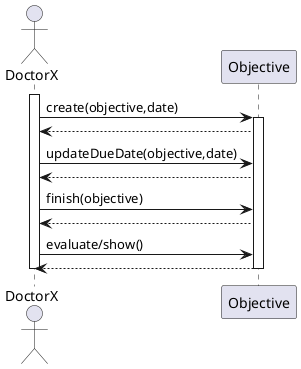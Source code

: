 @startuml

actor DoctorX

participant Objective

activate DoctorX

DoctorX -> Objective : create(objective,date)
activate Objective
Objective --> DoctorX

DoctorX -> Objective : updateDueDate(objective,date)
Objective --> DoctorX

DoctorX -> Objective : finish(objective)
Objective --> DoctorX

DoctorX -> Objective : evaluate/show()
Objective --> DoctorX

deactivate Objective
deactivate DoctorX
@enduml